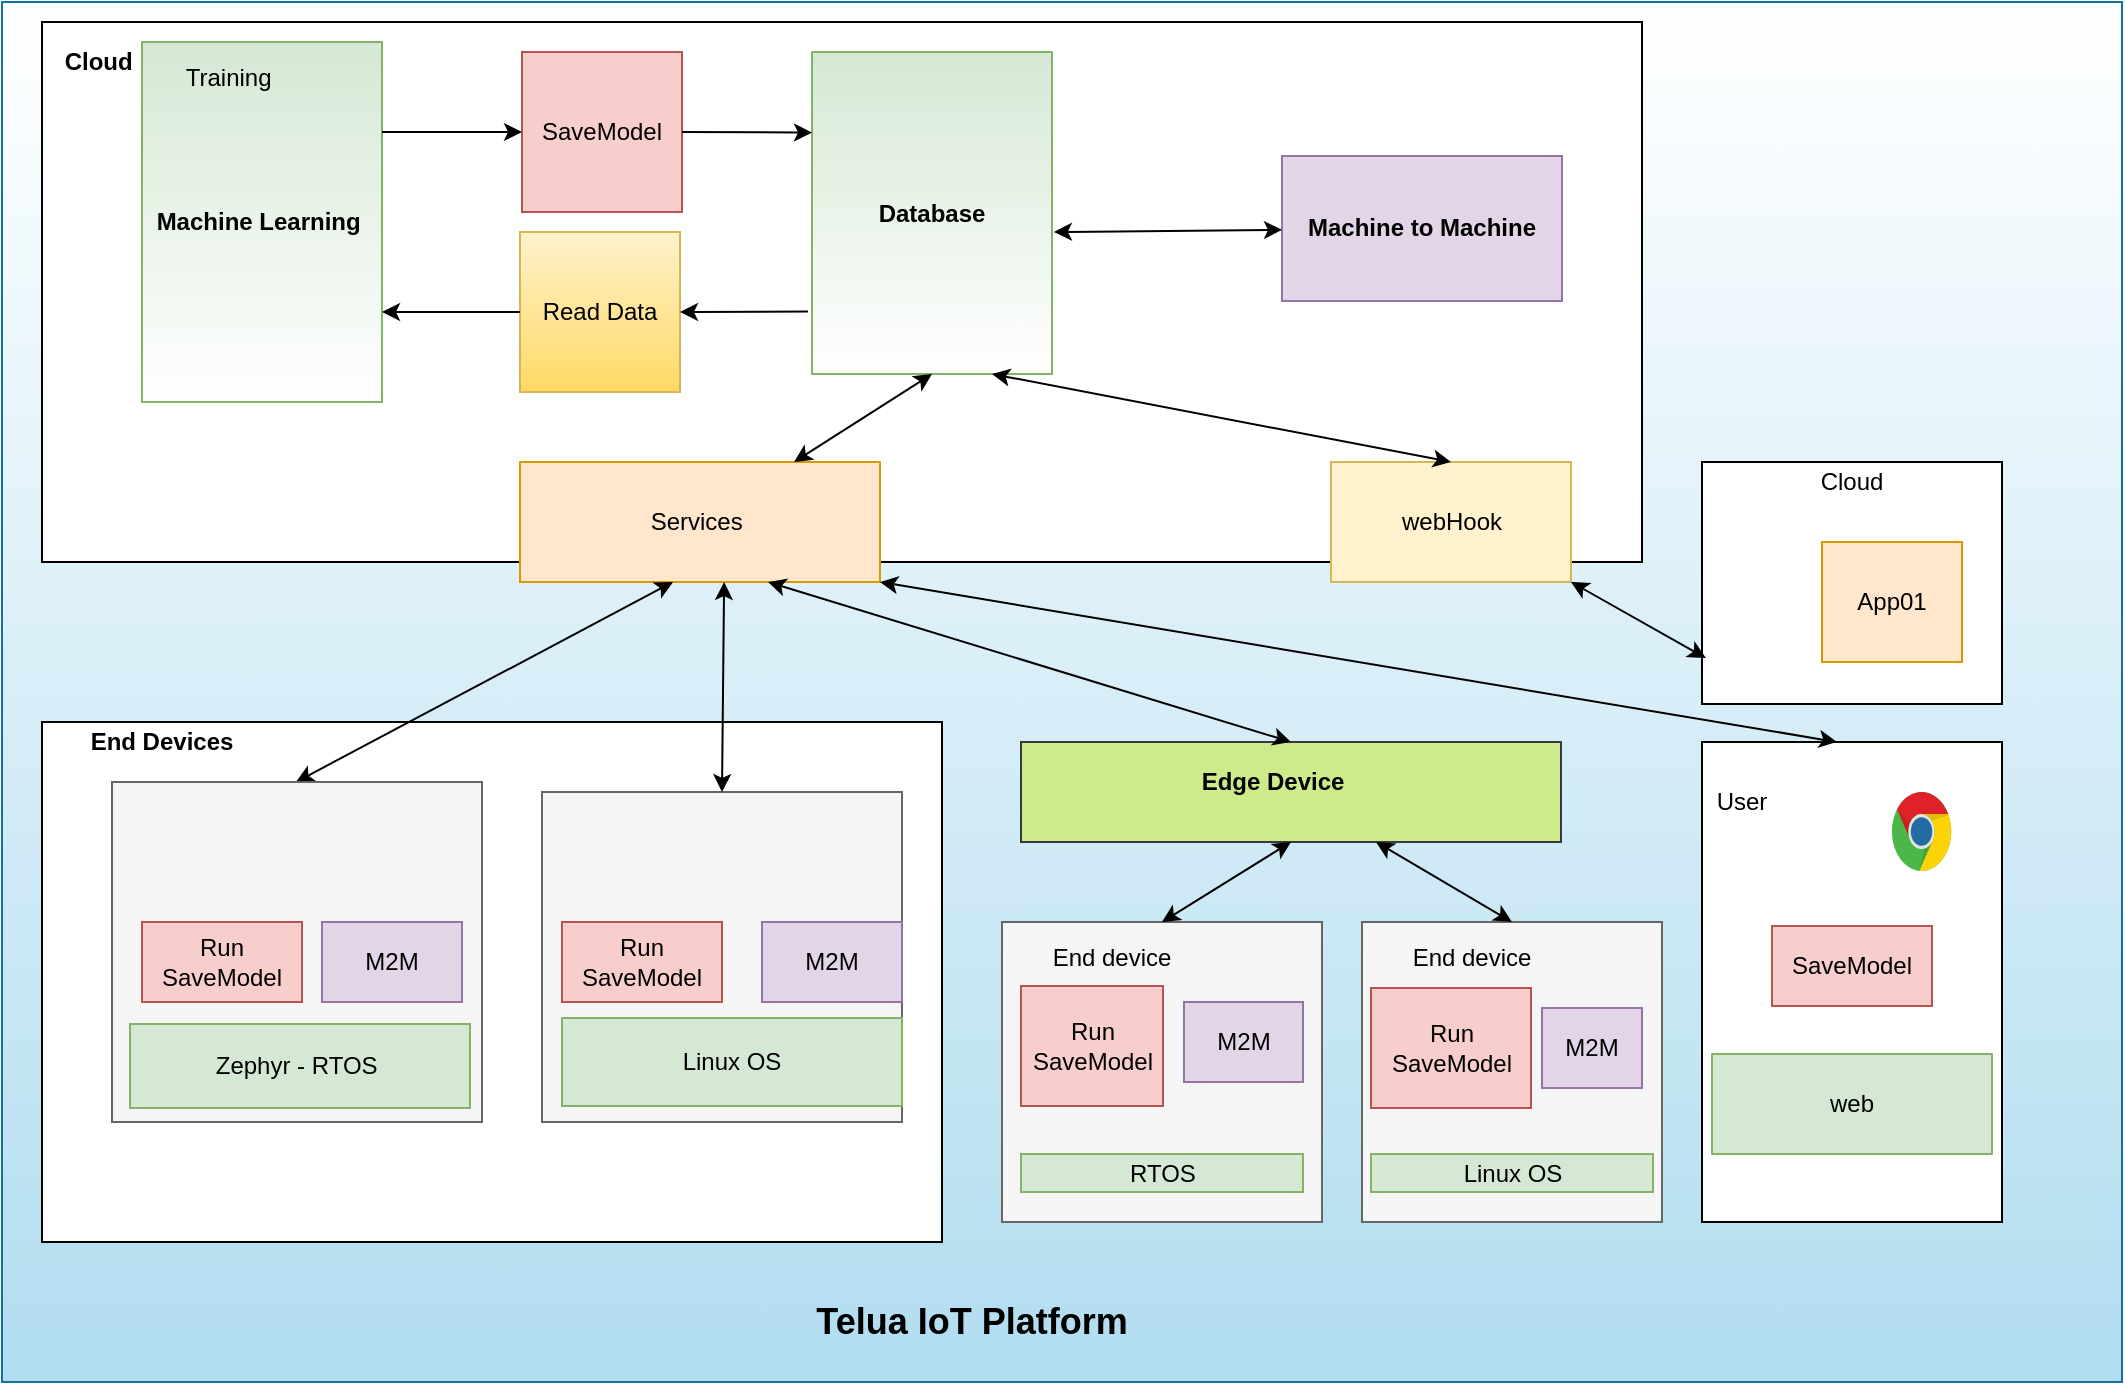 <mxfile version="13.9.9" type="device" pages="3"><diagram id="od1T8L22oR9802WZEAa2" name="overview"><mxGraphModel dx="1358" dy="862" grid="1" gridSize="10" guides="1" tooltips="1" connect="1" arrows="1" fold="1" page="1" pageScale="1" pageWidth="1100" pageHeight="1700" math="0" shadow="0"><root><mxCell id="0"/><mxCell id="1" parent="0"/><mxCell id="dRjRBDb6BqOHGPOKk1ZW-47" value="" style="rounded=0;whiteSpace=wrap;html=1;fillColor=#b1ddf0;strokeColor=#10739e;gradientColor=#ffffff;gradientDirection=north;" parent="1" vertex="1"><mxGeometry x="60" y="40" width="1060" height="690" as="geometry"/></mxCell><mxCell id="dRjRBDb6BqOHGPOKk1ZW-1" value="" style="rounded=0;whiteSpace=wrap;html=1;" parent="1" vertex="1"><mxGeometry x="80" y="50" width="800" height="270" as="geometry"/></mxCell><mxCell id="dRjRBDb6BqOHGPOKk1ZW-2" value="s" style="rounded=0;whiteSpace=wrap;html=1;" parent="1" vertex="1"><mxGeometry x="910" y="410" width="150" height="240" as="geometry"/></mxCell><mxCell id="dRjRBDb6BqOHGPOKk1ZW-3" value="" style="rounded=0;whiteSpace=wrap;html=1;" parent="1" vertex="1"><mxGeometry x="80" y="400" width="450" height="260" as="geometry"/></mxCell><mxCell id="dRjRBDb6BqOHGPOKk1ZW-4" value="&lt;b&gt;Cloud&amp;nbsp;&lt;/b&gt;" style="text;html=1;strokeColor=none;fillColor=none;align=center;verticalAlign=middle;whiteSpace=wrap;rounded=0;" parent="1" vertex="1"><mxGeometry x="90" y="60" width="40" height="20" as="geometry"/></mxCell><mxCell id="dRjRBDb6BqOHGPOKk1ZW-5" value="User" style="text;html=1;strokeColor=none;fillColor=none;align=center;verticalAlign=middle;whiteSpace=wrap;rounded=0;" parent="1" vertex="1"><mxGeometry x="910" y="430" width="40" height="20" as="geometry"/></mxCell><mxCell id="dRjRBDb6BqOHGPOKk1ZW-6" value="Services&amp;nbsp;" style="rounded=0;whiteSpace=wrap;html=1;fillColor=#ffe6cc;strokeColor=#d79b00;" parent="1" vertex="1"><mxGeometry x="319" y="270" width="180" height="60" as="geometry"/></mxCell><mxCell id="dRjRBDb6BqOHGPOKk1ZW-7" value="&lt;b&gt;Machine Learning&amp;nbsp;&lt;/b&gt;" style="rounded=0;whiteSpace=wrap;html=1;fillColor=#d5e8d4;strokeColor=#82b366;gradientColor=#ffffff;" parent="1" vertex="1"><mxGeometry x="130" y="60" width="120" height="180" as="geometry"/></mxCell><mxCell id="dRjRBDb6BqOHGPOKk1ZW-9" value="&lt;b&gt;Database&lt;/b&gt;" style="rounded=0;whiteSpace=wrap;html=1;fillColor=#d5e8d4;strokeColor=#82b366;gradientColor=#ffffff;" parent="1" vertex="1"><mxGeometry x="465" y="65" width="120" height="161" as="geometry"/></mxCell><mxCell id="dRjRBDb6BqOHGPOKk1ZW-10" value="" style="endArrow=classic;startArrow=classic;html=1;entryX=0.5;entryY=1;entryDx=0;entryDy=0;" parent="1" source="dRjRBDb6BqOHGPOKk1ZW-6" target="dRjRBDb6BqOHGPOKk1ZW-9" edge="1"><mxGeometry width="50" height="50" relative="1" as="geometry"><mxPoint x="470" y="290" as="sourcePoint"/><mxPoint x="520" y="240" as="targetPoint"/></mxGeometry></mxCell><mxCell id="dRjRBDb6BqOHGPOKk1ZW-21" value="" style="endArrow=classic;startArrow=classic;html=1;entryX=0.425;entryY=1;entryDx=0;entryDy=0;entryPerimeter=0;" parent="1" target="dRjRBDb6BqOHGPOKk1ZW-6" edge="1"><mxGeometry width="50" height="50" relative="1" as="geometry"><mxPoint x="207" y="430" as="sourcePoint"/><mxPoint x="800" y="400" as="targetPoint"/></mxGeometry></mxCell><mxCell id="dRjRBDb6BqOHGPOKk1ZW-22" value="" style="rounded=0;whiteSpace=wrap;html=1;fillColor=#f5f5f5;strokeColor=#666666;fontColor=#333333;" parent="1" vertex="1"><mxGeometry x="115" y="430" width="185" height="170" as="geometry"/></mxCell><mxCell id="dRjRBDb6BqOHGPOKk1ZW-23" value="" style="rounded=0;whiteSpace=wrap;html=1;fillColor=#f5f5f5;strokeColor=#666666;fontColor=#333333;" parent="1" vertex="1"><mxGeometry x="330" y="435" width="180" height="165" as="geometry"/></mxCell><mxCell id="dRjRBDb6BqOHGPOKk1ZW-24" value="" style="endArrow=classic;startArrow=classic;html=1;exitX=0.5;exitY=0;exitDx=0;exitDy=0;entryX=0.567;entryY=1;entryDx=0;entryDy=0;entryPerimeter=0;" parent="1" source="dRjRBDb6BqOHGPOKk1ZW-23" target="dRjRBDb6BqOHGPOKk1ZW-6" edge="1"><mxGeometry width="50" height="50" relative="1" as="geometry"><mxPoint x="490" y="370" as="sourcePoint"/><mxPoint x="540" y="320" as="targetPoint"/></mxGeometry></mxCell><mxCell id="dRjRBDb6BqOHGPOKk1ZW-25" value="" style="endArrow=classic;startArrow=classic;html=1;exitX=1;exitY=1;exitDx=0;exitDy=0;entryX=0.45;entryY=0;entryDx=0;entryDy=0;entryPerimeter=0;" parent="1" source="dRjRBDb6BqOHGPOKk1ZW-6" target="dRjRBDb6BqOHGPOKk1ZW-2" edge="1"><mxGeometry width="50" height="50" relative="1" as="geometry"><mxPoint x="452" y="320" as="sourcePoint"/><mxPoint x="760" y="400" as="targetPoint"/></mxGeometry></mxCell><mxCell id="dRjRBDb6BqOHGPOKk1ZW-27" value="SaveModel" style="whiteSpace=wrap;html=1;aspect=fixed;fillColor=#f8cecc;strokeColor=#b85450;" parent="1" vertex="1"><mxGeometry x="320" y="65" width="80" height="80" as="geometry"/></mxCell><mxCell id="dRjRBDb6BqOHGPOKk1ZW-28" value="" style="endArrow=classic;html=1;exitX=1;exitY=0.25;exitDx=0;exitDy=0;" parent="1" source="dRjRBDb6BqOHGPOKk1ZW-7" target="dRjRBDb6BqOHGPOKk1ZW-27" edge="1"><mxGeometry width="50" height="50" relative="1" as="geometry"><mxPoint x="660" y="470" as="sourcePoint"/><mxPoint x="710" y="420" as="targetPoint"/></mxGeometry></mxCell><mxCell id="dRjRBDb6BqOHGPOKk1ZW-29" value="" style="endArrow=classic;html=1;exitX=1;exitY=0.5;exitDx=0;exitDy=0;entryX=0;entryY=0.25;entryDx=0;entryDy=0;" parent="1" source="dRjRBDb6BqOHGPOKk1ZW-27" target="dRjRBDb6BqOHGPOKk1ZW-9" edge="1"><mxGeometry width="50" height="50" relative="1" as="geometry"><mxPoint x="660" y="470" as="sourcePoint"/><mxPoint x="710" y="420" as="targetPoint"/></mxGeometry></mxCell><mxCell id="dRjRBDb6BqOHGPOKk1ZW-31" value="Read Data" style="whiteSpace=wrap;html=1;aspect=fixed;fillColor=#fff2cc;strokeColor=#d6b656;gradientColor=#ffd966;" parent="1" vertex="1"><mxGeometry x="319" y="155" width="80" height="80" as="geometry"/></mxCell><mxCell id="dRjRBDb6BqOHGPOKk1ZW-32" value="" style="endArrow=classic;html=1;exitX=0;exitY=0.5;exitDx=0;exitDy=0;entryX=1;entryY=0.75;entryDx=0;entryDy=0;" parent="1" source="dRjRBDb6BqOHGPOKk1ZW-31" target="dRjRBDb6BqOHGPOKk1ZW-7" edge="1"><mxGeometry width="50" height="50" relative="1" as="geometry"><mxPoint x="660" y="470" as="sourcePoint"/><mxPoint x="250" y="188" as="targetPoint"/></mxGeometry></mxCell><mxCell id="dRjRBDb6BqOHGPOKk1ZW-34" value="" style="endArrow=classic;html=1;entryX=1;entryY=0.5;entryDx=0;entryDy=0;exitX=-0.017;exitY=0.806;exitDx=0;exitDy=0;exitPerimeter=0;" parent="1" source="dRjRBDb6BqOHGPOKk1ZW-9" target="dRjRBDb6BqOHGPOKk1ZW-31" edge="1"><mxGeometry width="50" height="50" relative="1" as="geometry"><mxPoint x="470" y="180" as="sourcePoint"/><mxPoint x="710" y="420" as="targetPoint"/></mxGeometry></mxCell><mxCell id="dRjRBDb6BqOHGPOKk1ZW-35" value="Run SaveModel" style="rounded=0;whiteSpace=wrap;html=1;fillColor=#f8cecc;strokeColor=#b85450;" parent="1" vertex="1"><mxGeometry x="130" y="500" width="80" height="40" as="geometry"/></mxCell><mxCell id="dRjRBDb6BqOHGPOKk1ZW-36" value="Run SaveModel" style="rounded=0;whiteSpace=wrap;html=1;fillColor=#f8cecc;strokeColor=#b85450;" parent="1" vertex="1"><mxGeometry x="340" y="500" width="80" height="40" as="geometry"/></mxCell><mxCell id="dRjRBDb6BqOHGPOKk1ZW-37" value="Training&amp;nbsp;" style="text;html=1;strokeColor=none;fillColor=none;align=center;verticalAlign=middle;whiteSpace=wrap;rounded=0;" parent="1" vertex="1"><mxGeometry x="140" y="63" width="70" height="30" as="geometry"/></mxCell><mxCell id="dRjRBDb6BqOHGPOKk1ZW-39" value="&lt;b&gt;End Devices&lt;/b&gt;" style="text;html=1;strokeColor=none;fillColor=none;align=center;verticalAlign=middle;whiteSpace=wrap;rounded=0;" parent="1" vertex="1"><mxGeometry x="90" y="400" width="100" height="20" as="geometry"/></mxCell><mxCell id="dRjRBDb6BqOHGPOKk1ZW-40" value="M2M" style="rounded=0;whiteSpace=wrap;html=1;fillColor=#e1d5e7;strokeColor=#9673a6;" parent="1" vertex="1"><mxGeometry x="220" y="500" width="70" height="40" as="geometry"/></mxCell><mxCell id="dRjRBDb6BqOHGPOKk1ZW-42" value="M2M" style="rounded=0;whiteSpace=wrap;html=1;fillColor=#e1d5e7;strokeColor=#9673a6;" parent="1" vertex="1"><mxGeometry x="440" y="500" width="70" height="40" as="geometry"/></mxCell><mxCell id="dRjRBDb6BqOHGPOKk1ZW-43" value="&lt;b&gt;Machine to Machine&lt;/b&gt;" style="rounded=0;whiteSpace=wrap;html=1;fillColor=#e1d5e7;strokeColor=#9673a6;" parent="1" vertex="1"><mxGeometry x="700" y="117" width="140" height="72.5" as="geometry"/></mxCell><mxCell id="dRjRBDb6BqOHGPOKk1ZW-44" value="" style="endArrow=classic;startArrow=classic;html=1;exitX=1.008;exitY=0.559;exitDx=0;exitDy=0;exitPerimeter=0;" parent="1" source="dRjRBDb6BqOHGPOKk1ZW-9" target="dRjRBDb6BqOHGPOKk1ZW-43" edge="1"><mxGeometry width="50" height="50" relative="1" as="geometry"><mxPoint x="650" y="155" as="sourcePoint"/><mxPoint x="700" y="105" as="targetPoint"/></mxGeometry></mxCell><mxCell id="dRjRBDb6BqOHGPOKk1ZW-48" value="&lt;b&gt;&lt;font style=&quot;font-size: 18px&quot;&gt;Telua IoT Platform&lt;/font&gt;&lt;/b&gt;" style="text;html=1;strokeColor=none;fillColor=none;align=center;verticalAlign=middle;whiteSpace=wrap;rounded=0;" parent="1" vertex="1"><mxGeometry x="440" y="690" width="210" height="20" as="geometry"/></mxCell><mxCell id="WokI-RqF_S3GIOgUfP23-1" value="Zephyr - RTOS&amp;nbsp;" style="rounded=0;whiteSpace=wrap;html=1;fillColor=#d5e8d4;strokeColor=#82b366;gradientDirection=east;" parent="1" vertex="1"><mxGeometry x="124" y="551" width="170" height="42" as="geometry"/></mxCell><mxCell id="WokI-RqF_S3GIOgUfP23-2" value="Linux OS" style="rounded=0;whiteSpace=wrap;html=1;fillColor=#d5e8d4;strokeColor=#82b366;" parent="1" vertex="1"><mxGeometry x="340" y="548" width="170" height="44" as="geometry"/></mxCell><mxCell id="WokI-RqF_S3GIOgUfP23-3" value="web" style="rounded=0;whiteSpace=wrap;html=1;fillColor=#d5e8d4;strokeColor=#82b366;" parent="1" vertex="1"><mxGeometry x="915" y="566" width="140" height="50" as="geometry"/></mxCell><mxCell id="WokI-RqF_S3GIOgUfP23-4" value="SaveModel" style="rounded=0;whiteSpace=wrap;html=1;fillColor=#f8cecc;strokeColor=#b85450;" parent="1" vertex="1"><mxGeometry x="945" y="502" width="80" height="40" as="geometry"/></mxCell><mxCell id="4_iaBq_Cnv4xySnhL5MY-1" value="" style="rounded=0;whiteSpace=wrap;html=1;fillColor=#cdeb8b;strokeColor=#36393d;" parent="1" vertex="1"><mxGeometry x="569.5" y="410" width="270" height="50" as="geometry"/></mxCell><mxCell id="4_iaBq_Cnv4xySnhL5MY-2" value="" style="endArrow=classic;startArrow=classic;html=1;entryX=0.689;entryY=1;entryDx=0;entryDy=0;entryPerimeter=0;exitX=0.5;exitY=0;exitDx=0;exitDy=0;" parent="1" source="4_iaBq_Cnv4xySnhL5MY-1" target="dRjRBDb6BqOHGPOKk1ZW-6" edge="1"><mxGeometry width="50" height="50" relative="1" as="geometry"><mxPoint x="720" y="390" as="sourcePoint"/><mxPoint x="770" y="340" as="targetPoint"/></mxGeometry></mxCell><mxCell id="4_iaBq_Cnv4xySnhL5MY-3" value="&lt;b&gt;Edge Device&lt;/b&gt;" style="text;html=1;strokeColor=none;fillColor=none;align=center;verticalAlign=middle;whiteSpace=wrap;rounded=0;" parent="1" vertex="1"><mxGeometry x="649.5" y="415" width="91" height="30" as="geometry"/></mxCell><mxCell id="99828aFe7xY30CJm86QO-5" value="" style="rounded=0;whiteSpace=wrap;html=1;fillColor=#f5f5f5;strokeColor=#666666;fontColor=#333333;" parent="1" vertex="1"><mxGeometry x="560" y="500" width="160" height="150" as="geometry"/></mxCell><mxCell id="99828aFe7xY30CJm86QO-6" value="Run SaveModel" style="rounded=0;whiteSpace=wrap;html=1;fillColor=#f8cecc;strokeColor=#b85450;" parent="1" vertex="1"><mxGeometry x="569.5" y="532" width="71" height="60" as="geometry"/></mxCell><mxCell id="99828aFe7xY30CJm86QO-7" value="M2M" style="rounded=0;whiteSpace=wrap;html=1;fillColor=#e1d5e7;strokeColor=#9673a6;" parent="1" vertex="1"><mxGeometry x="651" y="540" width="59.5" height="40" as="geometry"/></mxCell><mxCell id="99828aFe7xY30CJm86QO-8" value="&amp;nbsp;RTOS&amp;nbsp;" style="rounded=0;whiteSpace=wrap;html=1;fillColor=#d5e8d4;strokeColor=#82b366;gradientDirection=east;" parent="1" vertex="1"><mxGeometry x="569.5" y="616" width="141" height="19" as="geometry"/></mxCell><mxCell id="99828aFe7xY30CJm86QO-10" value="" style="endArrow=classic;startArrow=classic;html=1;exitX=0.5;exitY=0;exitDx=0;exitDy=0;entryX=0.5;entryY=1;entryDx=0;entryDy=0;" parent="1" source="99828aFe7xY30CJm86QO-5" target="4_iaBq_Cnv4xySnhL5MY-1" edge="1"><mxGeometry width="50" height="50" relative="1" as="geometry"><mxPoint x="800" y="520" as="sourcePoint"/><mxPoint x="850" y="470" as="targetPoint"/></mxGeometry></mxCell><mxCell id="99828aFe7xY30CJm86QO-16" value="" style="rounded=0;whiteSpace=wrap;html=1;fillColor=#f5f5f5;strokeColor=#666666;fontColor=#333333;" parent="1" vertex="1"><mxGeometry x="740" y="500" width="150" height="150" as="geometry"/></mxCell><mxCell id="99828aFe7xY30CJm86QO-17" value="Run SaveModel" style="rounded=0;whiteSpace=wrap;html=1;fillColor=#f8cecc;strokeColor=#b85450;" parent="1" vertex="1"><mxGeometry x="744.5" y="533" width="80" height="60" as="geometry"/></mxCell><mxCell id="99828aFe7xY30CJm86QO-18" value="M2M" style="rounded=0;whiteSpace=wrap;html=1;fillColor=#e1d5e7;strokeColor=#9673a6;" parent="1" vertex="1"><mxGeometry x="830" y="543" width="50" height="40" as="geometry"/></mxCell><mxCell id="99828aFe7xY30CJm86QO-19" value="Linux OS" style="rounded=0;whiteSpace=wrap;html=1;fillColor=#d5e8d4;strokeColor=#82b366;gradientDirection=east;" parent="1" vertex="1"><mxGeometry x="744.5" y="616" width="141" height="19" as="geometry"/></mxCell><mxCell id="99828aFe7xY30CJm86QO-20" value="" style="endArrow=classic;startArrow=classic;html=1;exitX=0.5;exitY=0;exitDx=0;exitDy=0;" parent="1" source="99828aFe7xY30CJm86QO-16" target="4_iaBq_Cnv4xySnhL5MY-1" edge="1"><mxGeometry width="50" height="50" relative="1" as="geometry"><mxPoint x="860" y="490" as="sourcePoint"/><mxPoint x="910" y="440" as="targetPoint"/></mxGeometry></mxCell><mxCell id="GQayUOmgY9lFeJdiu-Cn-1" value="" style="rounded=0;whiteSpace=wrap;html=1;" parent="1" vertex="1"><mxGeometry x="910" y="270" width="150" height="121" as="geometry"/></mxCell><mxCell id="GQayUOmgY9lFeJdiu-Cn-2" value="webHook" style="rounded=0;whiteSpace=wrap;html=1;fillColor=#fff2cc;strokeColor=#d6b656;" parent="1" vertex="1"><mxGeometry x="724.5" y="270" width="120" height="60" as="geometry"/></mxCell><mxCell id="GQayUOmgY9lFeJdiu-Cn-4" value="" style="endArrow=classic;startArrow=classic;html=1;entryX=0.5;entryY=0;entryDx=0;entryDy=0;exitX=0.75;exitY=1;exitDx=0;exitDy=0;" parent="1" source="dRjRBDb6BqOHGPOKk1ZW-9" target="GQayUOmgY9lFeJdiu-Cn-2" edge="1"><mxGeometry width="50" height="50" relative="1" as="geometry"><mxPoint x="660" y="470" as="sourcePoint"/><mxPoint x="710" y="420" as="targetPoint"/></mxGeometry></mxCell><mxCell id="GQayUOmgY9lFeJdiu-Cn-5" value="Cloud" style="text;html=1;strokeColor=none;fillColor=none;align=center;verticalAlign=middle;whiteSpace=wrap;rounded=0;" parent="1" vertex="1"><mxGeometry x="965" y="270" width="40" height="20" as="geometry"/></mxCell><mxCell id="GQayUOmgY9lFeJdiu-Cn-6" value="App01" style="rounded=0;whiteSpace=wrap;html=1;fillColor=#ffe6cc;strokeColor=#d79b00;" parent="1" vertex="1"><mxGeometry x="970" y="310" width="70" height="60" as="geometry"/></mxCell><mxCell id="GQayUOmgY9lFeJdiu-Cn-8" value="" style="endArrow=classic;startArrow=classic;html=1;exitX=1;exitY=1;exitDx=0;exitDy=0;entryX=0.013;entryY=0.81;entryDx=0;entryDy=0;entryPerimeter=0;" parent="1" source="GQayUOmgY9lFeJdiu-Cn-2" target="GQayUOmgY9lFeJdiu-Cn-1" edge="1"><mxGeometry width="50" height="50" relative="1" as="geometry"><mxPoint x="930" y="240" as="sourcePoint"/><mxPoint x="980" y="190" as="targetPoint"/></mxGeometry></mxCell><mxCell id="1daalzihknt90wAXDyuJ-1" value="End device" style="text;html=1;strokeColor=none;fillColor=none;align=center;verticalAlign=middle;whiteSpace=wrap;rounded=0;" vertex="1" parent="1"><mxGeometry x="569.5" y="507.5" width="90" height="20" as="geometry"/></mxCell><mxCell id="1daalzihknt90wAXDyuJ-3" value="End device" style="text;html=1;strokeColor=none;fillColor=none;align=center;verticalAlign=middle;whiteSpace=wrap;rounded=0;" vertex="1" parent="1"><mxGeometry x="749.5" y="507.5" width="90" height="20" as="geometry"/></mxCell><mxCell id="1daalzihknt90wAXDyuJ-4" value="" style="dashed=0;outlineConnect=0;html=1;align=center;labelPosition=center;verticalLabelPosition=bottom;verticalAlign=top;shape=mxgraph.weblogos.chrome" vertex="1" parent="1"><mxGeometry x="1005" y="435" width="30" height="40.4" as="geometry"/></mxCell></root></mxGraphModel></diagram><diagram id="cwfnWD2fTt-nSNJtxn0e" name="pet-feeder"><mxGraphModel dx="1358" dy="862" grid="1" gridSize="10" guides="1" tooltips="1" connect="1" arrows="1" fold="1" page="1" pageScale="1" pageWidth="1100" pageHeight="1700" math="0" shadow="0"><root><mxCell id="WD1GeNpbE_lzYwHS40CE-0"/><mxCell id="WD1GeNpbE_lzYwHS40CE-1" parent="WD1GeNpbE_lzYwHS40CE-0"/><mxCell id="WD1GeNpbE_lzYwHS40CE-65" value="" style="rounded=0;whiteSpace=wrap;html=1;fillColor=#d5e8d4;strokeColor=#82b366;gradientColor=#97d077;" parent="WD1GeNpbE_lzYwHS40CE-1" vertex="1"><mxGeometry x="400" y="420" width="110" height="70" as="geometry"/></mxCell><mxCell id="WD1GeNpbE_lzYwHS40CE-4" value="" style="endArrow=none;html=1;" parent="WD1GeNpbE_lzYwHS40CE-1" edge="1"><mxGeometry width="50" height="50" relative="1" as="geometry"><mxPoint x="610" y="390" as="sourcePoint"/><mxPoint x="530" y="310" as="targetPoint"/></mxGeometry></mxCell><mxCell id="WD1GeNpbE_lzYwHS40CE-5" value="" style="endArrow=none;html=1;" parent="WD1GeNpbE_lzYwHS40CE-1" edge="1"><mxGeometry width="50" height="50" relative="1" as="geometry"><mxPoint x="810" y="390" as="sourcePoint"/><mxPoint x="890" y="310" as="targetPoint"/></mxGeometry></mxCell><mxCell id="WD1GeNpbE_lzYwHS40CE-7" value="" style="endArrow=none;html=1;" parent="WD1GeNpbE_lzYwHS40CE-1" edge="1"><mxGeometry width="50" height="50" relative="1" as="geometry"><mxPoint x="530" y="310" as="sourcePoint"/><mxPoint x="530" y="110" as="targetPoint"/></mxGeometry></mxCell><mxCell id="WD1GeNpbE_lzYwHS40CE-8" value="" style="endArrow=none;html=1;" parent="WD1GeNpbE_lzYwHS40CE-1" edge="1"><mxGeometry width="50" height="50" relative="1" as="geometry"><mxPoint x="890" y="310" as="sourcePoint"/><mxPoint x="890" y="110" as="targetPoint"/></mxGeometry></mxCell><mxCell id="WD1GeNpbE_lzYwHS40CE-9" value="" style="endArrow=classic;startArrow=classic;html=1;fillColor=#e51400;strokeColor=#B20000;" parent="WD1GeNpbE_lzYwHS40CE-1" edge="1"><mxGeometry width="50" height="50" relative="1" as="geometry"><mxPoint x="530" y="230" as="sourcePoint"/><mxPoint x="890" y="230" as="targetPoint"/></mxGeometry></mxCell><mxCell id="WD1GeNpbE_lzYwHS40CE-10" value="90mm" style="edgeLabel;html=1;align=center;verticalAlign=middle;resizable=0;points=[];" parent="WD1GeNpbE_lzYwHS40CE-9" vertex="1" connectable="0"><mxGeometry x="0.256" y="-3" relative="1" as="geometry"><mxPoint x="-46" y="-13" as="offset"/></mxGeometry></mxCell><mxCell id="WD1GeNpbE_lzYwHS40CE-11" value="50mm" style="endArrow=classic;startArrow=classic;html=1;fillColor=#e51400;strokeColor=#B20000;" parent="WD1GeNpbE_lzYwHS40CE-1" edge="1"><mxGeometry width="50" height="50" relative="1" as="geometry"><mxPoint x="610" y="350" as="sourcePoint"/><mxPoint x="810" y="350" as="targetPoint"/></mxGeometry></mxCell><mxCell id="WD1GeNpbE_lzYwHS40CE-15" value="20cmm" style="endArrow=classic;startArrow=classic;html=1;fillColor=#e51400;strokeColor=#B20000;" parent="WD1GeNpbE_lzYwHS40CE-1" edge="1"><mxGeometry width="50" height="50" relative="1" as="geometry"><mxPoint x="490" y="390" as="sourcePoint"/><mxPoint x="490" y="310" as="targetPoint"/><Array as="points"><mxPoint x="490" y="350"/></Array></mxGeometry></mxCell><mxCell id="WD1GeNpbE_lzYwHS40CE-16" value="" style="endArrow=none;html=1;" parent="WD1GeNpbE_lzYwHS40CE-1" edge="1"><mxGeometry width="50" height="50" relative="1" as="geometry"><mxPoint x="519" y="560" as="sourcePoint"/><mxPoint x="1040" y="560" as="targetPoint"/></mxGeometry></mxCell><mxCell id="WD1GeNpbE_lzYwHS40CE-17" value="42mm" style="endArrow=classic;startArrow=classic;html=1;fillColor=#e51400;strokeColor=#B20000;" parent="WD1GeNpbE_lzYwHS40CE-1" edge="1"><mxGeometry width="50" height="50" relative="1" as="geometry"><mxPoint x="1250" y="550" as="sourcePoint"/><mxPoint x="1250" y="390" as="targetPoint"/></mxGeometry></mxCell><mxCell id="WD1GeNpbE_lzYwHS40CE-20" value="" style="endArrow=none;html=1;" parent="WD1GeNpbE_lzYwHS40CE-1" edge="1"><mxGeometry width="50" height="50" relative="1" as="geometry"><mxPoint x="810" y="390" as="sourcePoint"/><mxPoint x="1180" y="390" as="targetPoint"/></mxGeometry></mxCell><mxCell id="WD1GeNpbE_lzYwHS40CE-21" value="" style="endArrow=none;html=1;" parent="WD1GeNpbE_lzYwHS40CE-1" edge="1"><mxGeometry width="50" height="50" relative="1" as="geometry"><mxPoint x="1190" y="710" as="sourcePoint"/><mxPoint x="1190" y="390" as="targetPoint"/></mxGeometry></mxCell><mxCell id="WD1GeNpbE_lzYwHS40CE-22" value="" style="endArrow=none;html=1;" parent="WD1GeNpbE_lzYwHS40CE-1" edge="1"><mxGeometry width="50" height="50" relative="1" as="geometry"><mxPoint x="1044.41" y="720" as="sourcePoint"/><mxPoint x="1044.41" y="560" as="targetPoint"/></mxGeometry></mxCell><mxCell id="WD1GeNpbE_lzYwHS40CE-23" value="" style="endArrow=none;dashed=1;html=1;" parent="WD1GeNpbE_lzYwHS40CE-1" edge="1"><mxGeometry width="50" height="50" relative="1" as="geometry"><mxPoint x="610" y="400" as="sourcePoint"/><mxPoint x="610" y="330" as="targetPoint"/></mxGeometry></mxCell><mxCell id="WD1GeNpbE_lzYwHS40CE-24" value="" style="endArrow=none;dashed=1;html=1;" parent="WD1GeNpbE_lzYwHS40CE-1" edge="1"><mxGeometry width="50" height="50" relative="1" as="geometry"><mxPoint x="810" y="410" as="sourcePoint"/><mxPoint x="810" y="330" as="targetPoint"/></mxGeometry></mxCell><mxCell id="WD1GeNpbE_lzYwHS40CE-26" value="" style="endArrow=none;dashed=1;html=1;" parent="WD1GeNpbE_lzYwHS40CE-1" edge="1"><mxGeometry width="50" height="50" relative="1" as="geometry"><mxPoint x="1050" y="560" as="sourcePoint"/><mxPoint x="1192" y="560" as="targetPoint"/></mxGeometry></mxCell><mxCell id="WD1GeNpbE_lzYwHS40CE-27" value="" style="endArrow=none;dashed=1;html=1;" parent="WD1GeNpbE_lzYwHS40CE-1" edge="1"><mxGeometry width="50" height="50" relative="1" as="geometry"><mxPoint x="1070" y="390" as="sourcePoint"/><mxPoint x="1190" y="390" as="targetPoint"/></mxGeometry></mxCell><mxCell id="WD1GeNpbE_lzYwHS40CE-28" value="" style="endArrow=none;dashed=1;html=1;" parent="WD1GeNpbE_lzYwHS40CE-1" edge="1"><mxGeometry width="50" height="50" relative="1" as="geometry"><mxPoint x="430" y="310" as="sourcePoint"/><mxPoint x="530" y="310" as="targetPoint"/></mxGeometry></mxCell><mxCell id="WD1GeNpbE_lzYwHS40CE-30" value="" style="endArrow=none;html=1;" parent="WD1GeNpbE_lzYwHS40CE-1" edge="1"><mxGeometry width="50" height="50" relative="1" as="geometry"><mxPoint x="520" y="390" as="sourcePoint"/><mxPoint x="610" y="390" as="targetPoint"/></mxGeometry></mxCell><mxCell id="WD1GeNpbE_lzYwHS40CE-31" value="" style="endArrow=none;dashed=1;html=1;" parent="WD1GeNpbE_lzYwHS40CE-1" edge="1"><mxGeometry width="50" height="50" relative="1" as="geometry"><mxPoint x="420" y="110" as="sourcePoint"/><mxPoint x="530" y="110" as="targetPoint"/></mxGeometry></mxCell><mxCell id="WD1GeNpbE_lzYwHS40CE-32" value="50mm" style="endArrow=classic;startArrow=classic;html=1;fillColor=#e51400;strokeColor=#B20000;" parent="WD1GeNpbE_lzYwHS40CE-1" edge="1"><mxGeometry width="50" height="50" relative="1" as="geometry"><mxPoint x="450" y="310" as="sourcePoint"/><mxPoint x="450" y="110" as="targetPoint"/></mxGeometry></mxCell><mxCell id="WD1GeNpbE_lzYwHS40CE-33" value="" style="endArrow=none;html=1;" parent="WD1GeNpbE_lzYwHS40CE-1" edge="1"><mxGeometry width="50" height="50" relative="1" as="geometry"><mxPoint x="520" y="432" as="sourcePoint"/><mxPoint x="520" y="392" as="targetPoint"/></mxGeometry></mxCell><mxCell id="WD1GeNpbE_lzYwHS40CE-35" value="" style="endArrow=none;html=1;" parent="WD1GeNpbE_lzYwHS40CE-1" edge="1"><mxGeometry width="50" height="50" relative="1" as="geometry"><mxPoint x="520" y="560" as="sourcePoint"/><mxPoint x="520" y="480" as="targetPoint"/></mxGeometry></mxCell><mxCell id="WD1GeNpbE_lzYwHS40CE-39" value="" style="rounded=0;whiteSpace=wrap;html=1;fillColor=#e3c800;strokeColor=#B09500;fontColor=#ffffff;" parent="WD1GeNpbE_lzYwHS40CE-1" vertex="1"><mxGeometry x="460" y="440" width="740" height="30" as="geometry"/></mxCell><mxCell id="WD1GeNpbE_lzYwHS40CE-40" value="" style="rounded=0;whiteSpace=wrap;html=1;fillColor=#fa6800;strokeColor=#C73500;fontColor=#ffffff;" parent="WD1GeNpbE_lzYwHS40CE-1" vertex="1"><mxGeometry x="520" y="470" width="50" height="20" as="geometry"/></mxCell><mxCell id="WD1GeNpbE_lzYwHS40CE-41" value="" style="rounded=0;whiteSpace=wrap;html=1;fillColor=#fa6800;strokeColor=#C73500;fontColor=#ffffff;" parent="WD1GeNpbE_lzYwHS40CE-1" vertex="1"><mxGeometry x="520" y="420" width="50" height="20" as="geometry"/></mxCell><mxCell id="WD1GeNpbE_lzYwHS40CE-44" value="" style="endArrow=none;dashed=1;html=1;dashPattern=1 3;strokeWidth=2;exitX=1;exitY=0;exitDx=0;exitDy=0;" parent="WD1GeNpbE_lzYwHS40CE-1" source="WD1GeNpbE_lzYwHS40CE-41" edge="1"><mxGeometry width="50" height="50" relative="1" as="geometry"><mxPoint x="350" y="670" as="sourcePoint"/><mxPoint x="570" y="420" as="targetPoint"/></mxGeometry></mxCell><mxCell id="WD1GeNpbE_lzYwHS40CE-45" value="" style="endArrow=none;dashed=1;html=1;entryX=1;entryY=1;entryDx=0;entryDy=0;" parent="WD1GeNpbE_lzYwHS40CE-1" target="WD1GeNpbE_lzYwHS40CE-40" edge="1"><mxGeometry width="50" height="50" relative="1" as="geometry"><mxPoint x="560" y="490" as="sourcePoint"/><mxPoint x="680" y="340" as="targetPoint"/></mxGeometry></mxCell><mxCell id="WD1GeNpbE_lzYwHS40CE-46" value="12mm" style="endArrow=classic;startArrow=classic;html=1;" parent="WD1GeNpbE_lzYwHS40CE-1" edge="1"><mxGeometry width="50" height="50" relative="1" as="geometry"><mxPoint x="600" y="490" as="sourcePoint"/><mxPoint x="600" y="420" as="targetPoint"/></mxGeometry></mxCell><mxCell id="WD1GeNpbE_lzYwHS40CE-47" value="" style="endArrow=none;dashed=1;html=1;exitX=1;exitY=0;exitDx=0;exitDy=0;" parent="WD1GeNpbE_lzYwHS40CE-1" source="WD1GeNpbE_lzYwHS40CE-39" edge="1"><mxGeometry width="50" height="50" relative="1" as="geometry"><mxPoint x="1130" y="425" as="sourcePoint"/><mxPoint x="1220" y="440" as="targetPoint"/></mxGeometry></mxCell><mxCell id="WD1GeNpbE_lzYwHS40CE-49" value="6mm" style="endArrow=classic;startArrow=classic;html=1;" parent="WD1GeNpbE_lzYwHS40CE-1" edge="1"><mxGeometry width="50" height="50" relative="1" as="geometry"><mxPoint x="1210" y="470" as="sourcePoint"/><mxPoint x="1210" y="440" as="targetPoint"/></mxGeometry></mxCell><mxCell id="WD1GeNpbE_lzYwHS40CE-50" value="" style="endArrow=none;html=1;" parent="WD1GeNpbE_lzYwHS40CE-1" edge="1"><mxGeometry width="50" height="50" relative="1" as="geometry"><mxPoint x="229" y="570" as="sourcePoint"/><mxPoint x="749" y="570" as="targetPoint"/></mxGeometry></mxCell><mxCell id="WD1GeNpbE_lzYwHS40CE-51" value="" style="endArrow=none;html=1;" parent="WD1GeNpbE_lzYwHS40CE-1" edge="1"><mxGeometry width="50" height="50" relative="1" as="geometry"><mxPoint x="229" y="720" as="sourcePoint"/><mxPoint x="749" y="720" as="targetPoint"/></mxGeometry></mxCell><mxCell id="WD1GeNpbE_lzYwHS40CE-52" value="" style="endArrow=classic;startArrow=classic;html=1;" parent="WD1GeNpbE_lzYwHS40CE-1" edge="1"><mxGeometry width="50" height="50" relative="1" as="geometry"><mxPoint x="229" y="780" as="sourcePoint"/><mxPoint x="749" y="780" as="targetPoint"/></mxGeometry></mxCell><mxCell id="WD1GeNpbE_lzYwHS40CE-53" value="130mm" style="edgeLabel;html=1;align=center;verticalAlign=middle;resizable=0;points=[];" parent="WD1GeNpbE_lzYwHS40CE-52" vertex="1" connectable="0"><mxGeometry x="-0.096" y="-4" relative="1" as="geometry"><mxPoint as="offset"/></mxGeometry></mxCell><mxCell id="WD1GeNpbE_lzYwHS40CE-54" value="" style="endArrow=none;dashed=1;html=1;" parent="WD1GeNpbE_lzYwHS40CE-1" edge="1"><mxGeometry width="50" height="50" relative="1" as="geometry"><mxPoint x="230" y="810" as="sourcePoint"/><mxPoint x="230" y="690" as="targetPoint"/></mxGeometry></mxCell><mxCell id="WD1GeNpbE_lzYwHS40CE-55" value="" style="endArrow=none;dashed=1;html=1;" parent="WD1GeNpbE_lzYwHS40CE-1" edge="1"><mxGeometry width="50" height="50" relative="1" as="geometry"><mxPoint x="750" y="830" as="sourcePoint"/><mxPoint x="750" y="690" as="targetPoint"/></mxGeometry></mxCell><mxCell id="WD1GeNpbE_lzYwHS40CE-56" value="" style="endArrow=none;html=1;" parent="WD1GeNpbE_lzYwHS40CE-1" edge="1"><mxGeometry width="50" height="50" relative="1" as="geometry"><mxPoint x="749" y="720" as="sourcePoint"/><mxPoint x="749" y="570" as="targetPoint"/></mxGeometry></mxCell><mxCell id="WD1GeNpbE_lzYwHS40CE-58" value="" style="endArrow=classic;startArrow=classic;html=1;" parent="WD1GeNpbE_lzYwHS40CE-1" edge="1"><mxGeometry width="50" height="50" relative="1" as="geometry"><mxPoint x="839" y="720" as="sourcePoint"/><mxPoint x="839" y="570" as="targetPoint"/></mxGeometry></mxCell><mxCell id="WD1GeNpbE_lzYwHS40CE-59" value="40mm" style="edgeLabel;html=1;align=center;verticalAlign=middle;resizable=0;points=[];" parent="WD1GeNpbE_lzYwHS40CE-58" vertex="1" connectable="0"><mxGeometry x="0.261" y="-2" relative="1" as="geometry"><mxPoint as="offset"/></mxGeometry></mxCell><mxCell id="WD1GeNpbE_lzYwHS40CE-60" value="" style="endArrow=none;dashed=1;html=1;" parent="WD1GeNpbE_lzYwHS40CE-1" edge="1"><mxGeometry width="50" height="50" relative="1" as="geometry"><mxPoint x="849" y="570" as="sourcePoint"/><mxPoint x="919" y="570" as="targetPoint"/></mxGeometry></mxCell><mxCell id="WD1GeNpbE_lzYwHS40CE-61" value="" style="endArrow=none;dashed=1;html=1;" parent="WD1GeNpbE_lzYwHS40CE-1" edge="1"><mxGeometry width="50" height="50" relative="1" as="geometry"><mxPoint x="849" y="720" as="sourcePoint"/><mxPoint x="1040" y="720" as="targetPoint"/></mxGeometry></mxCell><mxCell id="WD1GeNpbE_lzYwHS40CE-63" value="" style="rounded=0;whiteSpace=wrap;html=1;fillColor=#fa6800;strokeColor=#C73500;fontColor=#ffffff;" parent="WD1GeNpbE_lzYwHS40CE-1" vertex="1"><mxGeometry x="1140" y="420" width="50" height="20" as="geometry"/></mxCell><mxCell id="WD1GeNpbE_lzYwHS40CE-64" value="" style="rounded=0;whiteSpace=wrap;html=1;fillColor=#fa6800;strokeColor=#C73500;fontColor=#ffffff;" parent="WD1GeNpbE_lzYwHS40CE-1" vertex="1"><mxGeometry x="1140" y="470" width="50" height="20" as="geometry"/></mxCell><mxCell id="WD1GeNpbE_lzYwHS40CE-68" value="45mm*70mm" style="rounded=0;whiteSpace=wrap;html=1;gradientColor=#b3b3b3;fillColor=#f5f5f5;strokeColor=#666666;" parent="WD1GeNpbE_lzYwHS40CE-1" vertex="1"><mxGeometry x="180" y="260" width="210" height="240" as="geometry"/></mxCell><mxCell id="WD1GeNpbE_lzYwHS40CE-69" value="" style="endArrow=none;html=1;" parent="WD1GeNpbE_lzYwHS40CE-1" edge="1"><mxGeometry width="50" height="50" relative="1" as="geometry"><mxPoint x="169" y="560" as="sourcePoint"/><mxPoint x="519" y="560" as="targetPoint"/></mxGeometry></mxCell><mxCell id="WD1GeNpbE_lzYwHS40CE-70" value="" style="endArrow=classic;startArrow=classic;html=1;" parent="WD1GeNpbE_lzYwHS40CE-1" edge="1"><mxGeometry width="50" height="50" relative="1" as="geometry"><mxPoint x="170" y="510" as="sourcePoint"/><mxPoint x="520" y="510" as="targetPoint"/></mxGeometry></mxCell><mxCell id="WD1GeNpbE_lzYwHS40CE-71" value="80mm" style="edgeLabel;html=1;align=center;verticalAlign=middle;resizable=0;points=[];" parent="WD1GeNpbE_lzYwHS40CE-70" vertex="1" connectable="0"><mxGeometry x="-0.304" y="-1" relative="1" as="geometry"><mxPoint as="offset"/></mxGeometry></mxCell><mxCell id="WD1GeNpbE_lzYwHS40CE-72" value="" style="endArrow=none;dashed=1;html=1;" parent="WD1GeNpbE_lzYwHS40CE-1" edge="1"><mxGeometry width="50" height="50" relative="1" as="geometry"><mxPoint x="170" y="530" as="sourcePoint"/><mxPoint x="170" y="490" as="targetPoint"/></mxGeometry></mxCell><mxCell id="WD1GeNpbE_lzYwHS40CE-73" value="" style="endArrow=none;html=1;" parent="WD1GeNpbE_lzYwHS40CE-1" edge="1"><mxGeometry width="50" height="50" relative="1" as="geometry"><mxPoint x="229" y="720" as="sourcePoint"/><mxPoint x="229" y="570" as="targetPoint"/></mxGeometry></mxCell><mxCell id="WD1GeNpbE_lzYwHS40CE-74" value="Board 130mm*130mm*40mm" style="text;html=1;strokeColor=none;fillColor=none;align=center;verticalAlign=middle;whiteSpace=wrap;rounded=0;" parent="WD1GeNpbE_lzYwHS40CE-1" vertex="1"><mxGeometry x="369" y="630" width="140" height="20" as="geometry"/></mxCell><mxCell id="WD1GeNpbE_lzYwHS40CE-76" value="" style="endArrow=none;dashed=1;html=1;" parent="WD1GeNpbE_lzYwHS40CE-1" edge="1"><mxGeometry width="50" height="50" relative="1" as="geometry"><mxPoint x="570" y="420" as="sourcePoint"/><mxPoint x="640" y="420" as="targetPoint"/></mxGeometry></mxCell><mxCell id="WD1GeNpbE_lzYwHS40CE-77" value="" style="endArrow=none;dashed=1;html=1;" parent="WD1GeNpbE_lzYwHS40CE-1" edge="1"><mxGeometry width="50" height="50" relative="1" as="geometry"><mxPoint x="570" y="490" as="sourcePoint"/><mxPoint x="630" y="490" as="targetPoint"/></mxGeometry></mxCell><mxCell id="WD1GeNpbE_lzYwHS40CE-78" value="" style="endArrow=classic;startArrow=classic;html=1;" parent="WD1GeNpbE_lzYwHS40CE-1" edge="1"><mxGeometry width="50" height="50" relative="1" as="geometry"><mxPoint x="390" y="400" as="sourcePoint"/><mxPoint x="500" y="400" as="targetPoint"/></mxGeometry></mxCell><mxCell id="WD1GeNpbE_lzYwHS40CE-79" value="25mm" style="edgeLabel;html=1;align=center;verticalAlign=middle;resizable=0;points=[];" parent="WD1GeNpbE_lzYwHS40CE-78" vertex="1" connectable="0"><mxGeometry x="0.459" relative="1" as="geometry"><mxPoint as="offset"/></mxGeometry></mxCell><mxCell id="WD1GeNpbE_lzYwHS40CE-67" value="" style="rounded=0;whiteSpace=wrap;html=1;gradientColor=#ffa500;fillColor=#ffcd28;strokeColor=#d79b00;" parent="WD1GeNpbE_lzYwHS40CE-1" vertex="1"><mxGeometry x="360" y="440" width="90" height="30" as="geometry"/></mxCell><mxCell id="WD1GeNpbE_lzYwHS40CE-83" value="" style="endArrow=none;dashed=1;html=1;exitX=1;exitY=1;exitDx=0;exitDy=0;" parent="WD1GeNpbE_lzYwHS40CE-1" source="WD1GeNpbE_lzYwHS40CE-64" edge="1"><mxGeometry width="50" height="50" relative="1" as="geometry"><mxPoint x="1330" y="520" as="sourcePoint"/><mxPoint x="1200" y="490" as="targetPoint"/></mxGeometry></mxCell><mxCell id="WD1GeNpbE_lzYwHS40CE-84" value="170mm" style="endArrow=classic;startArrow=classic;html=1;" parent="WD1GeNpbE_lzYwHS40CE-1" edge="1"><mxGeometry width="50" height="50" relative="1" as="geometry"><mxPoint x="520" y="530" as="sourcePoint"/><mxPoint x="1190" y="530" as="targetPoint"/></mxGeometry></mxCell><mxCell id="WD1GeNpbE_lzYwHS40CE-85" value="&lt;b&gt;&lt;font style=&quot;font-size: 17px&quot;&gt;NGõ Ra Đồ Ăn&lt;/font&gt;&lt;/b&gt;" style="text;html=1;strokeColor=none;fillColor=none;align=center;verticalAlign=middle;whiteSpace=wrap;rounded=0;" parent="WD1GeNpbE_lzYwHS40CE-1" vertex="1"><mxGeometry x="1060" y="720" width="120" height="20" as="geometry"/></mxCell><mxCell id="WD1GeNpbE_lzYwHS40CE-86" value="" style="shape=flexArrow;endArrow=classic;html=1;gradientColor=#97d077;fillColor=#d5e8d4;strokeColor=#82b366;" parent="WD1GeNpbE_lzYwHS40CE-1" edge="1"><mxGeometry width="50" height="50" relative="1" as="geometry"><mxPoint x="1119.41" y="580" as="sourcePoint"/><mxPoint x="1119.41" y="700" as="targetPoint"/><Array as="points"><mxPoint x="1119.41" y="660"/></Array></mxGeometry></mxCell><mxCell id="WD1GeNpbE_lzYwHS40CE-87" value="" style="shape=flexArrow;endArrow=classic;html=1;gradientColor=#97d077;fillColor=#d5e8d4;strokeColor=#82b366;" parent="WD1GeNpbE_lzYwHS40CE-1" edge="1"><mxGeometry width="50" height="50" relative="1" as="geometry"><mxPoint x="680" y="80" as="sourcePoint"/><mxPoint x="680" y="300" as="targetPoint"/></mxGeometry></mxCell><mxCell id="WD1GeNpbE_lzYwHS40CE-88" value="&lt;b&gt;&lt;font style=&quot;font-size: 15px&quot;&gt;NGõ Vào Đồ Ăn&lt;/font&gt;&lt;/b&gt;" style="text;html=1;strokeColor=none;fillColor=none;align=center;verticalAlign=middle;whiteSpace=wrap;rounded=0;" parent="WD1GeNpbE_lzYwHS40CE-1" vertex="1"><mxGeometry x="710" y="100" width="110" height="20" as="geometry"/></mxCell><mxCell id="WD1GeNpbE_lzYwHS40CE-92" value="" style="shape=flexArrow;endArrow=classic;html=1;gradientColor=#97d077;fillColor=#d5e8d4;strokeColor=#82b366;" parent="WD1GeNpbE_lzYwHS40CE-1" edge="1"><mxGeometry width="50" height="50" relative="1" as="geometry"><mxPoint x="870" y="410" as="sourcePoint"/><mxPoint x="1040" y="410" as="targetPoint"/></mxGeometry></mxCell><mxCell id="WD1GeNpbE_lzYwHS40CE-93" value="152mm" style="endArrow=classic;startArrow=classic;html=1;" parent="WD1GeNpbE_lzYwHS40CE-1" edge="1"><mxGeometry width="50" height="50" relative="1" as="geometry"><mxPoint x="1320" y="720" as="sourcePoint"/><mxPoint x="1320" y="100" as="targetPoint"/></mxGeometry></mxCell><mxCell id="WD1GeNpbE_lzYwHS40CE-94" value="" style="endArrow=classic;startArrow=classic;html=1;" parent="WD1GeNpbE_lzYwHS40CE-1" edge="1"><mxGeometry width="50" height="50" relative="1" as="geometry"><mxPoint x="180" y="840" as="sourcePoint"/><mxPoint x="1200" y="840" as="targetPoint"/></mxGeometry></mxCell><mxCell id="WD1GeNpbE_lzYwHS40CE-95" value="250mm" style="edgeLabel;html=1;align=center;verticalAlign=middle;resizable=0;points=[];" parent="WD1GeNpbE_lzYwHS40CE-94" vertex="1" connectable="0"><mxGeometry x="-0.128" y="3" relative="1" as="geometry"><mxPoint as="offset"/></mxGeometry></mxCell></root></mxGraphModel></diagram><diagram id="ZQBYjTMRqKtl80H3Rh9U" name="weather_station"><mxGraphModel dx="1358" dy="862" grid="1" gridSize="10" guides="1" tooltips="1" connect="1" arrows="1" fold="1" page="1" pageScale="1" pageWidth="1100" pageHeight="1700" math="0" shadow="0"><root><mxCell id="dSXzjX_sCdtP7pwDNKGW-0"/><mxCell id="dSXzjX_sCdtP7pwDNKGW-1" parent="dSXzjX_sCdtP7pwDNKGW-0"/><mxCell id="dSXzjX_sCdtP7pwDNKGW-2" value="" style="ellipse;whiteSpace=wrap;html=1;aspect=fixed;" vertex="1" parent="dSXzjX_sCdtP7pwDNKGW-1"><mxGeometry x="320" y="120" width="460" height="460" as="geometry"/></mxCell><mxCell id="dSXzjX_sCdtP7pwDNKGW-3" value="" style="ellipse;whiteSpace=wrap;html=1;aspect=fixed;" vertex="1" parent="dSXzjX_sCdtP7pwDNKGW-1"><mxGeometry x="420" y="240" width="260" height="260" as="geometry"/></mxCell><mxCell id="dSXzjX_sCdtP7pwDNKGW-4" value="" style="endArrow=classic;startArrow=classic;html=1;exitX=0;exitY=0.528;exitDx=0;exitDy=0;exitPerimeter=0;entryX=0.998;entryY=0.535;entryDx=0;entryDy=0;entryPerimeter=0;dashed=1;" edge="1" parent="dSXzjX_sCdtP7pwDNKGW-1" source="dSXzjX_sCdtP7pwDNKGW-2" target="dSXzjX_sCdtP7pwDNKGW-2"><mxGeometry width="50" height="50" relative="1" as="geometry"><mxPoint x="550" y="380" as="sourcePoint"/><mxPoint x="600" y="330" as="targetPoint"/></mxGeometry></mxCell><mxCell id="dSXzjX_sCdtP7pwDNKGW-5" value="115mm" style="edgeLabel;html=1;align=center;verticalAlign=middle;resizable=0;points=[];" vertex="1" connectable="0" parent="dSXzjX_sCdtP7pwDNKGW-4"><mxGeometry x="0.185" y="1" relative="1" as="geometry"><mxPoint as="offset"/></mxGeometry></mxCell><mxCell id="dSXzjX_sCdtP7pwDNKGW-6" value="" style="endArrow=classic;startArrow=classic;html=1;dashed=1;exitX=0.058;exitY=0.285;exitDx=0;exitDy=0;exitPerimeter=0;entryX=1;entryY=1;entryDx=0;entryDy=0;" edge="1" parent="dSXzjX_sCdtP7pwDNKGW-1" source="dSXzjX_sCdtP7pwDNKGW-3" target="dSXzjX_sCdtP7pwDNKGW-3"><mxGeometry width="50" height="50" relative="1" as="geometry"><mxPoint x="590" y="250" as="sourcePoint"/><mxPoint x="640" y="200" as="targetPoint"/></mxGeometry></mxCell><mxCell id="dSXzjX_sCdtP7pwDNKGW-7" value="60mm" style="edgeLabel;html=1;align=center;verticalAlign=middle;resizable=0;points=[];" vertex="1" connectable="0" parent="dSXzjX_sCdtP7pwDNKGW-6"><mxGeometry x="0.435" y="3" relative="1" as="geometry"><mxPoint y="1" as="offset"/></mxGeometry></mxCell><mxCell id="dSXzjX_sCdtP7pwDNKGW-8" value="" style="ellipse;whiteSpace=wrap;html=1;aspect=fixed;" vertex="1" parent="dSXzjX_sCdtP7pwDNKGW-1"><mxGeometry x="520" y="150" width="40" height="40" as="geometry"/></mxCell><mxCell id="dSXzjX_sCdtP7pwDNKGW-9" value="" style="ellipse;whiteSpace=wrap;html=1;aspect=fixed;" vertex="1" parent="dSXzjX_sCdtP7pwDNKGW-1"><mxGeometry x="390" y="460" width="40" height="40" as="geometry"/></mxCell><mxCell id="dSXzjX_sCdtP7pwDNKGW-10" value="" style="ellipse;whiteSpace=wrap;html=1;aspect=fixed;" vertex="1" parent="dSXzjX_sCdtP7pwDNKGW-1"><mxGeometry x="690" y="440" width="40" height="40" as="geometry"/></mxCell><mxCell id="dSXzjX_sCdtP7pwDNKGW-11" value="5mm" style="endArrow=classic;startArrow=classic;html=1;dashed=1;entryX=0;entryY=0.5;entryDx=0;entryDy=0;exitX=1;exitY=0.5;exitDx=0;exitDy=0;" edge="1" parent="dSXzjX_sCdtP7pwDNKGW-1" source="dSXzjX_sCdtP7pwDNKGW-9" target="dSXzjX_sCdtP7pwDNKGW-9"><mxGeometry width="50" height="50" relative="1" as="geometry"><mxPoint x="490" y="370" as="sourcePoint"/><mxPoint x="540" y="320" as="targetPoint"/></mxGeometry></mxCell></root></mxGraphModel></diagram></mxfile>